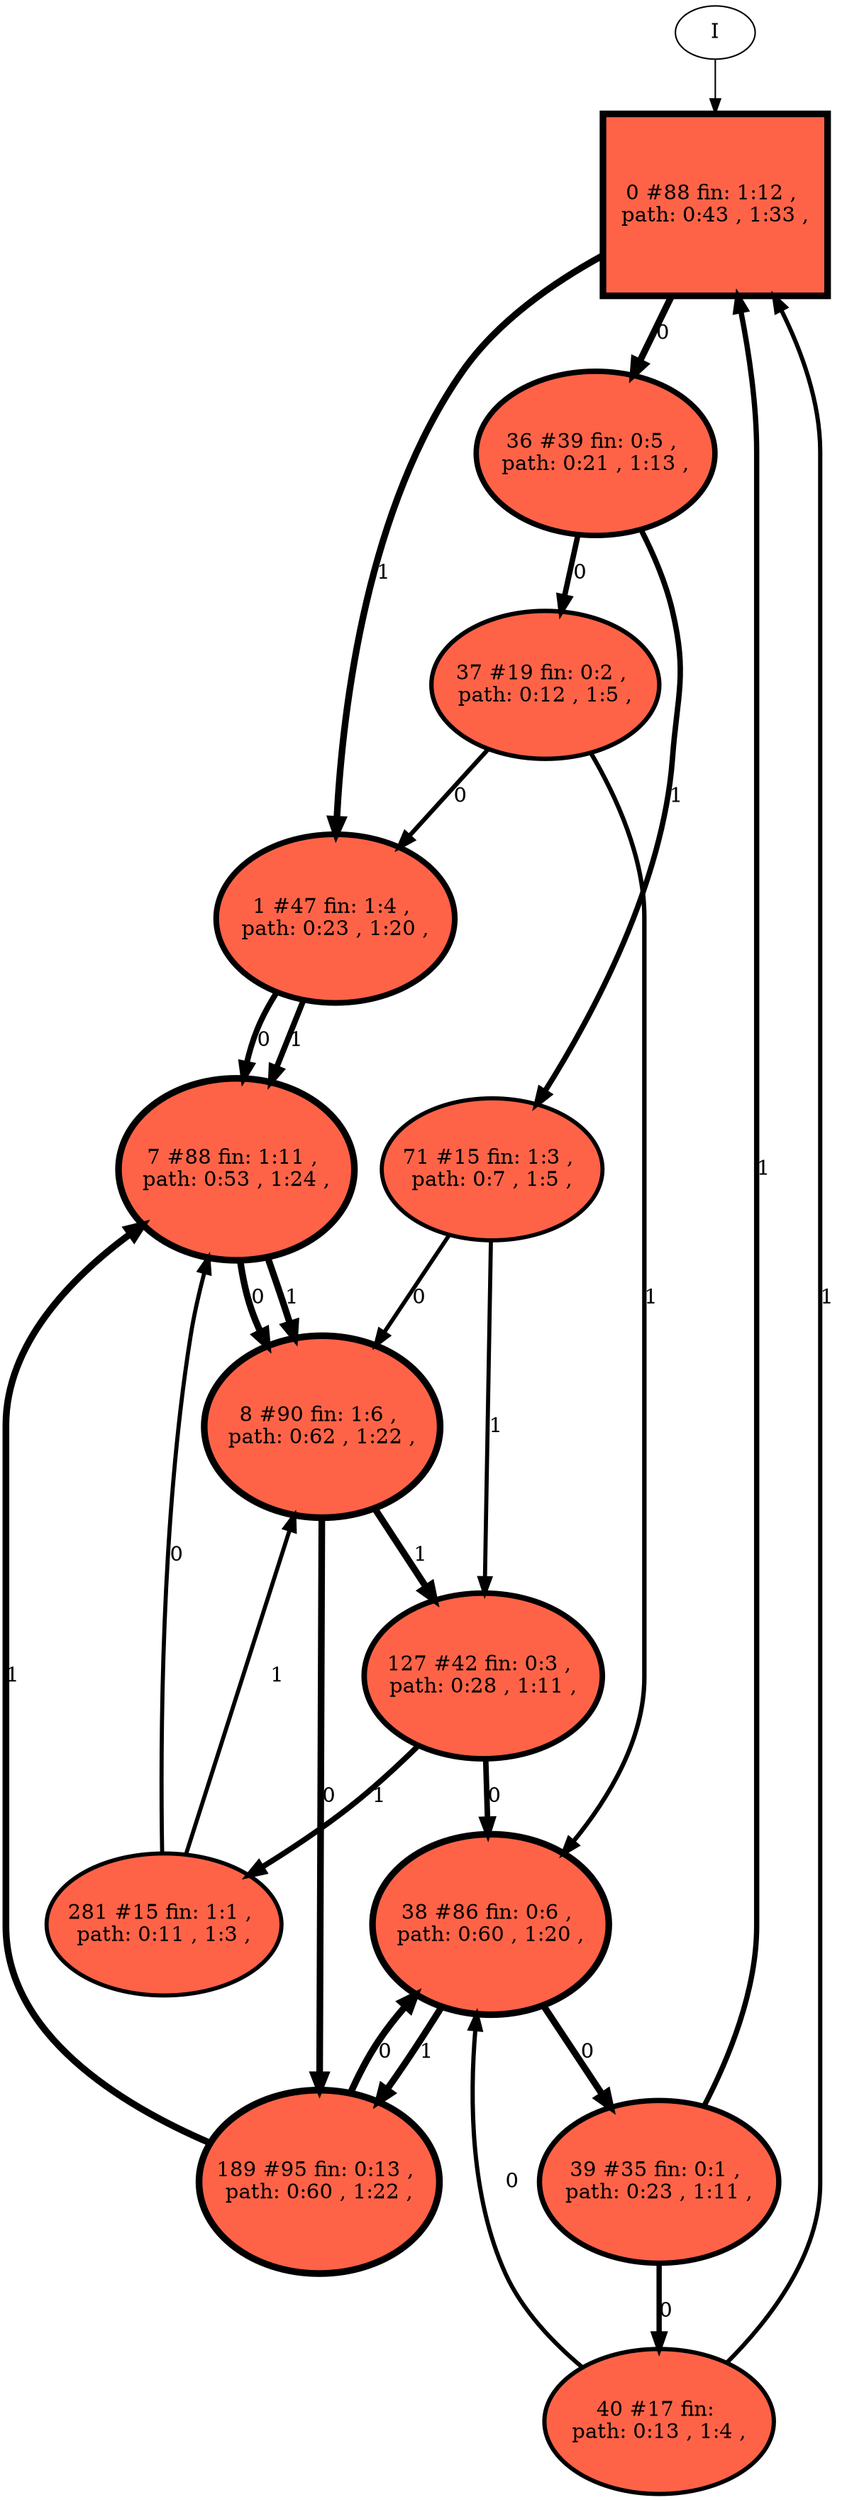 // produced with flexfringe // 
digraph DFA {
	0 [label="root" shape=box];
		I -> 0;
	0 [ label="0 #88 fin: 1:12 , 
 path: 0:43 , 1:33 , " , style=filled, fillcolor="tomato", width=1.70268, height=1.70268, penwidth=4.48864];
		0 -> 1 [label="1 " , penwidth=4.48864 ];
		0 -> 36 [label="0 " , penwidth=4.48864 ];
	1 [ label="1 #47 fin: 1:4 , 
 path: 0:23 , 1:20 , " , style=filled, fillcolor="tomato", width=1.58334, height=1.58334, penwidth=3.8712];
		1 -> 7 [label="1 " , penwidth=3.8712 ];
		1 -> 7 [label="0 " , penwidth=3.8712 ];
	36 [ label="36 #39 fin: 0:5 , 
 path: 0:21 , 1:13 , " , style=filled, fillcolor="tomato", width=1.54519, height=1.54519, penwidth=3.68888];
		36 -> 71 [label="1 " , penwidth=3.68888 ];
		36 -> 37 [label="0 " , penwidth=3.68888 ];
	7 [ label="7 #88 fin: 1:11 , 
 path: 0:53 , 1:24 , " , style=filled, fillcolor="tomato", width=1.70268, height=1.70268, penwidth=4.48864];
		7 -> 8 [label="1 " , penwidth=4.48864 ];
		7 -> 8 [label="0 " , penwidth=4.48864 ];
	71 [ label="71 #15 fin: 1:3 , 
 path: 0:7 , 1:5 , " , style=filled, fillcolor="tomato", width=1.32776, height=1.32776, penwidth=2.77259];
		71 -> 127 [label="1 " , penwidth=2.77259 ];
		71 -> 8 [label="0 " , penwidth=2.77259 ];
	37 [ label="37 #19 fin: 0:2 , 
 path: 0:12 , 1:5 , " , style=filled, fillcolor="tomato", width=1.38523, height=1.38523, penwidth=2.99573];
		37 -> 38 [label="1 " , penwidth=2.99573 ];
		37 -> 1 [label="0 " , penwidth=2.99573 ];
	8 [ label="8 #90 fin: 1:6 , 
 path: 0:62 , 1:22 , " , style=filled, fillcolor="tomato", width=1.70672, height=1.70672, penwidth=4.51086];
		8 -> 127 [label="1 " , penwidth=4.51086 ];
		8 -> 189 [label="0 " , penwidth=4.51086 ];
	127 [ label="127 #42 fin: 0:3 , 
 path: 0:28 , 1:11 , " , style=filled, fillcolor="tomato", width=1.5605, height=1.5605, penwidth=3.7612];
		127 -> 281 [label="1 " , penwidth=3.7612 ];
		127 -> 38 [label="0 " , penwidth=3.7612 ];
	38 [ label="38 #86 fin: 0:6 , 
 path: 0:60 , 1:20 , " , style=filled, fillcolor="tomato", width=1.69853, height=1.69853, penwidth=4.46591];
		38 -> 189 [label="1 " , penwidth=4.46591 ];
		38 -> 39 [label="0 " , penwidth=4.46591 ];
	189 [ label="189 #95 fin: 0:13 , 
 path: 0:60 , 1:22 , " , style=filled, fillcolor="tomato", width=1.71638, height=1.71638, penwidth=4.56435];
		189 -> 7 [label="1 " , penwidth=4.56435 ];
		189 -> 38 [label="0 " , penwidth=4.56435 ];
	281 [ label="281 #15 fin: 1:1 , 
 path: 0:11 , 1:3 , " , style=filled, fillcolor="tomato", width=1.32776, height=1.32776, penwidth=2.77259];
		281 -> 8 [label="1 " , penwidth=2.77259 ];
		281 -> 7 [label="0 " , penwidth=2.77259 ];
	39 [ label="39 #35 fin: 0:1 , 
 path: 0:23 , 1:11 , " , style=filled, fillcolor="tomato", width=1.52247, height=1.52247, penwidth=3.58352];
		39 -> 0 [label="1 " , penwidth=3.58352 ];
		39 -> 40 [label="0 " , penwidth=3.58352 ];
	40 [ label="40 #17 fin: 
 path: 0:13 , 1:4 , " , style=filled, fillcolor="tomato", width=1.3585, height=1.3585, penwidth=2.89037];
		40 -> 0 [label="1 " , penwidth=2.89037 ];
		40 -> 38 [label="0 " , penwidth=2.89037 ];
}
